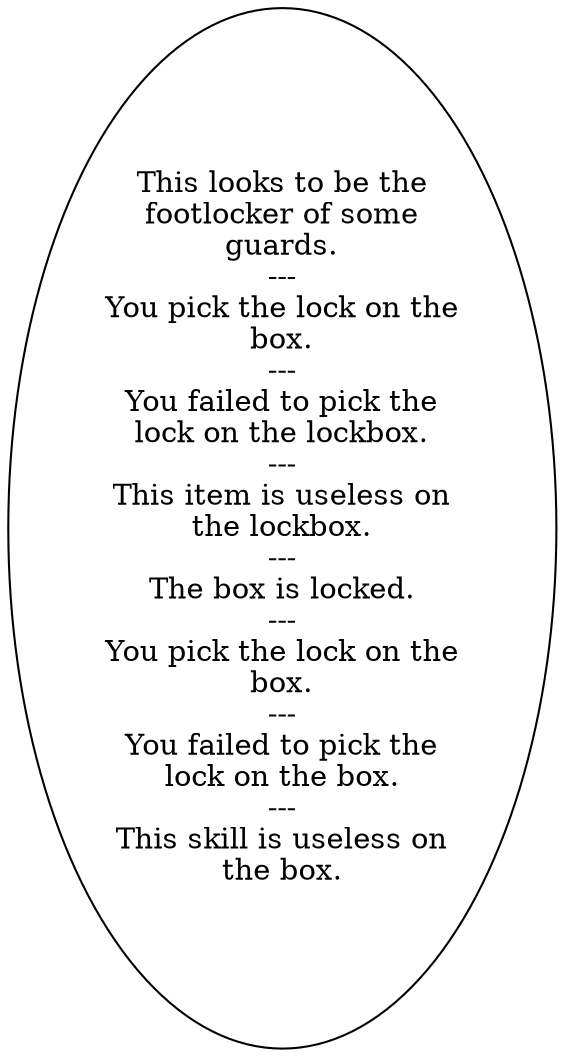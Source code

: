 digraph GLWBOX {
  "start" [style=filled       fillcolor="#FFFFFF"       color="#000000"]
  "start" [label="This looks to be the\nfootlocker of some\nguards.\n---\nYou pick the lock on the\nbox.\n---\nYou failed to pick the\nlock on the lockbox.\n---\nThis item is useless on\nthe lockbox.\n---\nThe box is locked.\n---\nYou pick the lock on the\nbox.\n---\nYou failed to pick the\nlock on the box.\n---\nThis skill is useless on\nthe box."]
}
